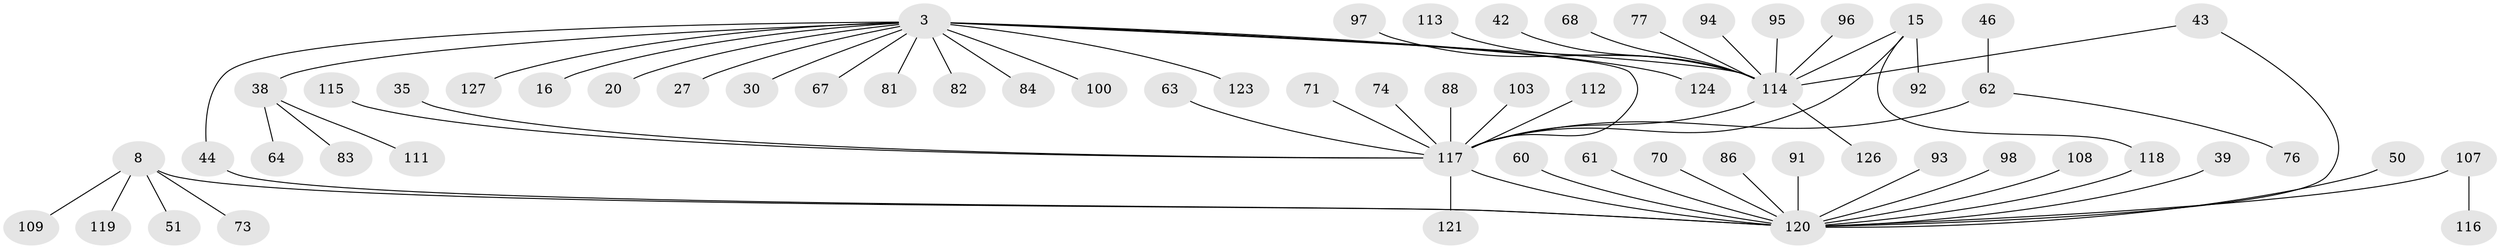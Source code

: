 // original degree distribution, {5: 0.03937007874015748, 13: 0.007874015748031496, 21: 0.007874015748031496, 11: 0.007874015748031496, 10: 0.015748031496062992, 3: 0.10236220472440945, 7: 0.015748031496062992, 2: 0.2283464566929134, 6: 0.007874015748031496, 1: 0.5275590551181102, 4: 0.03937007874015748}
// Generated by graph-tools (version 1.1) at 2025/47/03/09/25 04:47:16]
// undirected, 63 vertices, 67 edges
graph export_dot {
graph [start="1"]
  node [color=gray90,style=filled];
  3;
  8;
  15;
  16 [super="+10"];
  20;
  27;
  30;
  35;
  38 [super="+18"];
  39 [super="+25"];
  42;
  43 [super="+21"];
  44;
  46;
  50;
  51;
  60;
  61 [super="+11"];
  62 [super="+57"];
  63;
  64;
  67;
  68;
  70;
  71 [super="+53"];
  73 [super="+19"];
  74;
  76;
  77;
  81;
  82;
  83;
  84 [super="+28"];
  86 [super="+75"];
  88;
  91;
  92;
  93;
  94;
  95;
  96;
  97 [super="+47+66"];
  98 [super="+33"];
  100;
  103 [super="+80"];
  107 [super="+13"];
  108 [super="+87"];
  109 [super="+34"];
  111;
  112 [super="+17+59+110"];
  113;
  114 [super="+49+105"];
  115;
  116;
  117 [super="+89+78+65+79+40+41+99+106+52"];
  118 [super="+104"];
  119;
  120 [super="+69+101+102+4"];
  121;
  123 [super="+6+58"];
  124;
  126 [super="+125"];
  127 [super="+56"];
  3 -- 20;
  3 -- 27;
  3 -- 30;
  3 -- 38 [weight=2];
  3 -- 44;
  3 -- 67;
  3 -- 81;
  3 -- 82;
  3 -- 100;
  3 -- 124;
  3 -- 123;
  3 -- 16;
  3 -- 114;
  3 -- 84;
  3 -- 127;
  3 -- 117 [weight=4];
  8 -- 51;
  8 -- 119;
  8 -- 73;
  8 -- 109;
  8 -- 120 [weight=2];
  15 -- 92;
  15 -- 114 [weight=3];
  15 -- 118;
  15 -- 117;
  35 -- 117;
  38 -- 64;
  38 -- 83;
  38 -- 111;
  39 -- 120 [weight=2];
  42 -- 114;
  43 -- 114;
  43 -- 120;
  44 -- 120;
  46 -- 62;
  50 -- 120;
  60 -- 120;
  61 -- 120;
  62 -- 76;
  62 -- 117 [weight=3];
  63 -- 117;
  68 -- 114;
  70 -- 120;
  71 -- 117;
  74 -- 117;
  77 -- 114;
  86 -- 120;
  88 -- 117;
  91 -- 120;
  93 -- 120;
  94 -- 114;
  95 -- 114;
  96 -- 114;
  97 -- 114;
  98 -- 120;
  103 -- 117 [weight=2];
  107 -- 116;
  107 -- 120 [weight=2];
  108 -- 120;
  112 -- 117;
  113 -- 114;
  114 -- 117;
  114 -- 126;
  115 -- 117;
  117 -- 120 [weight=3];
  117 -- 121;
  118 -- 120;
}
